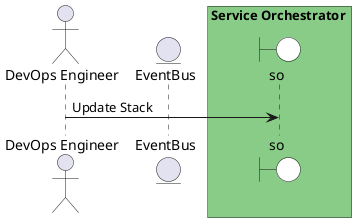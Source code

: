 @startuml

actor "DevOps Engineer"


entity EventBus

box Service Orchestrator #88cc88
    boundary so #white
end box



"DevOps Engineer" -> so: Update Stack



@enduml
